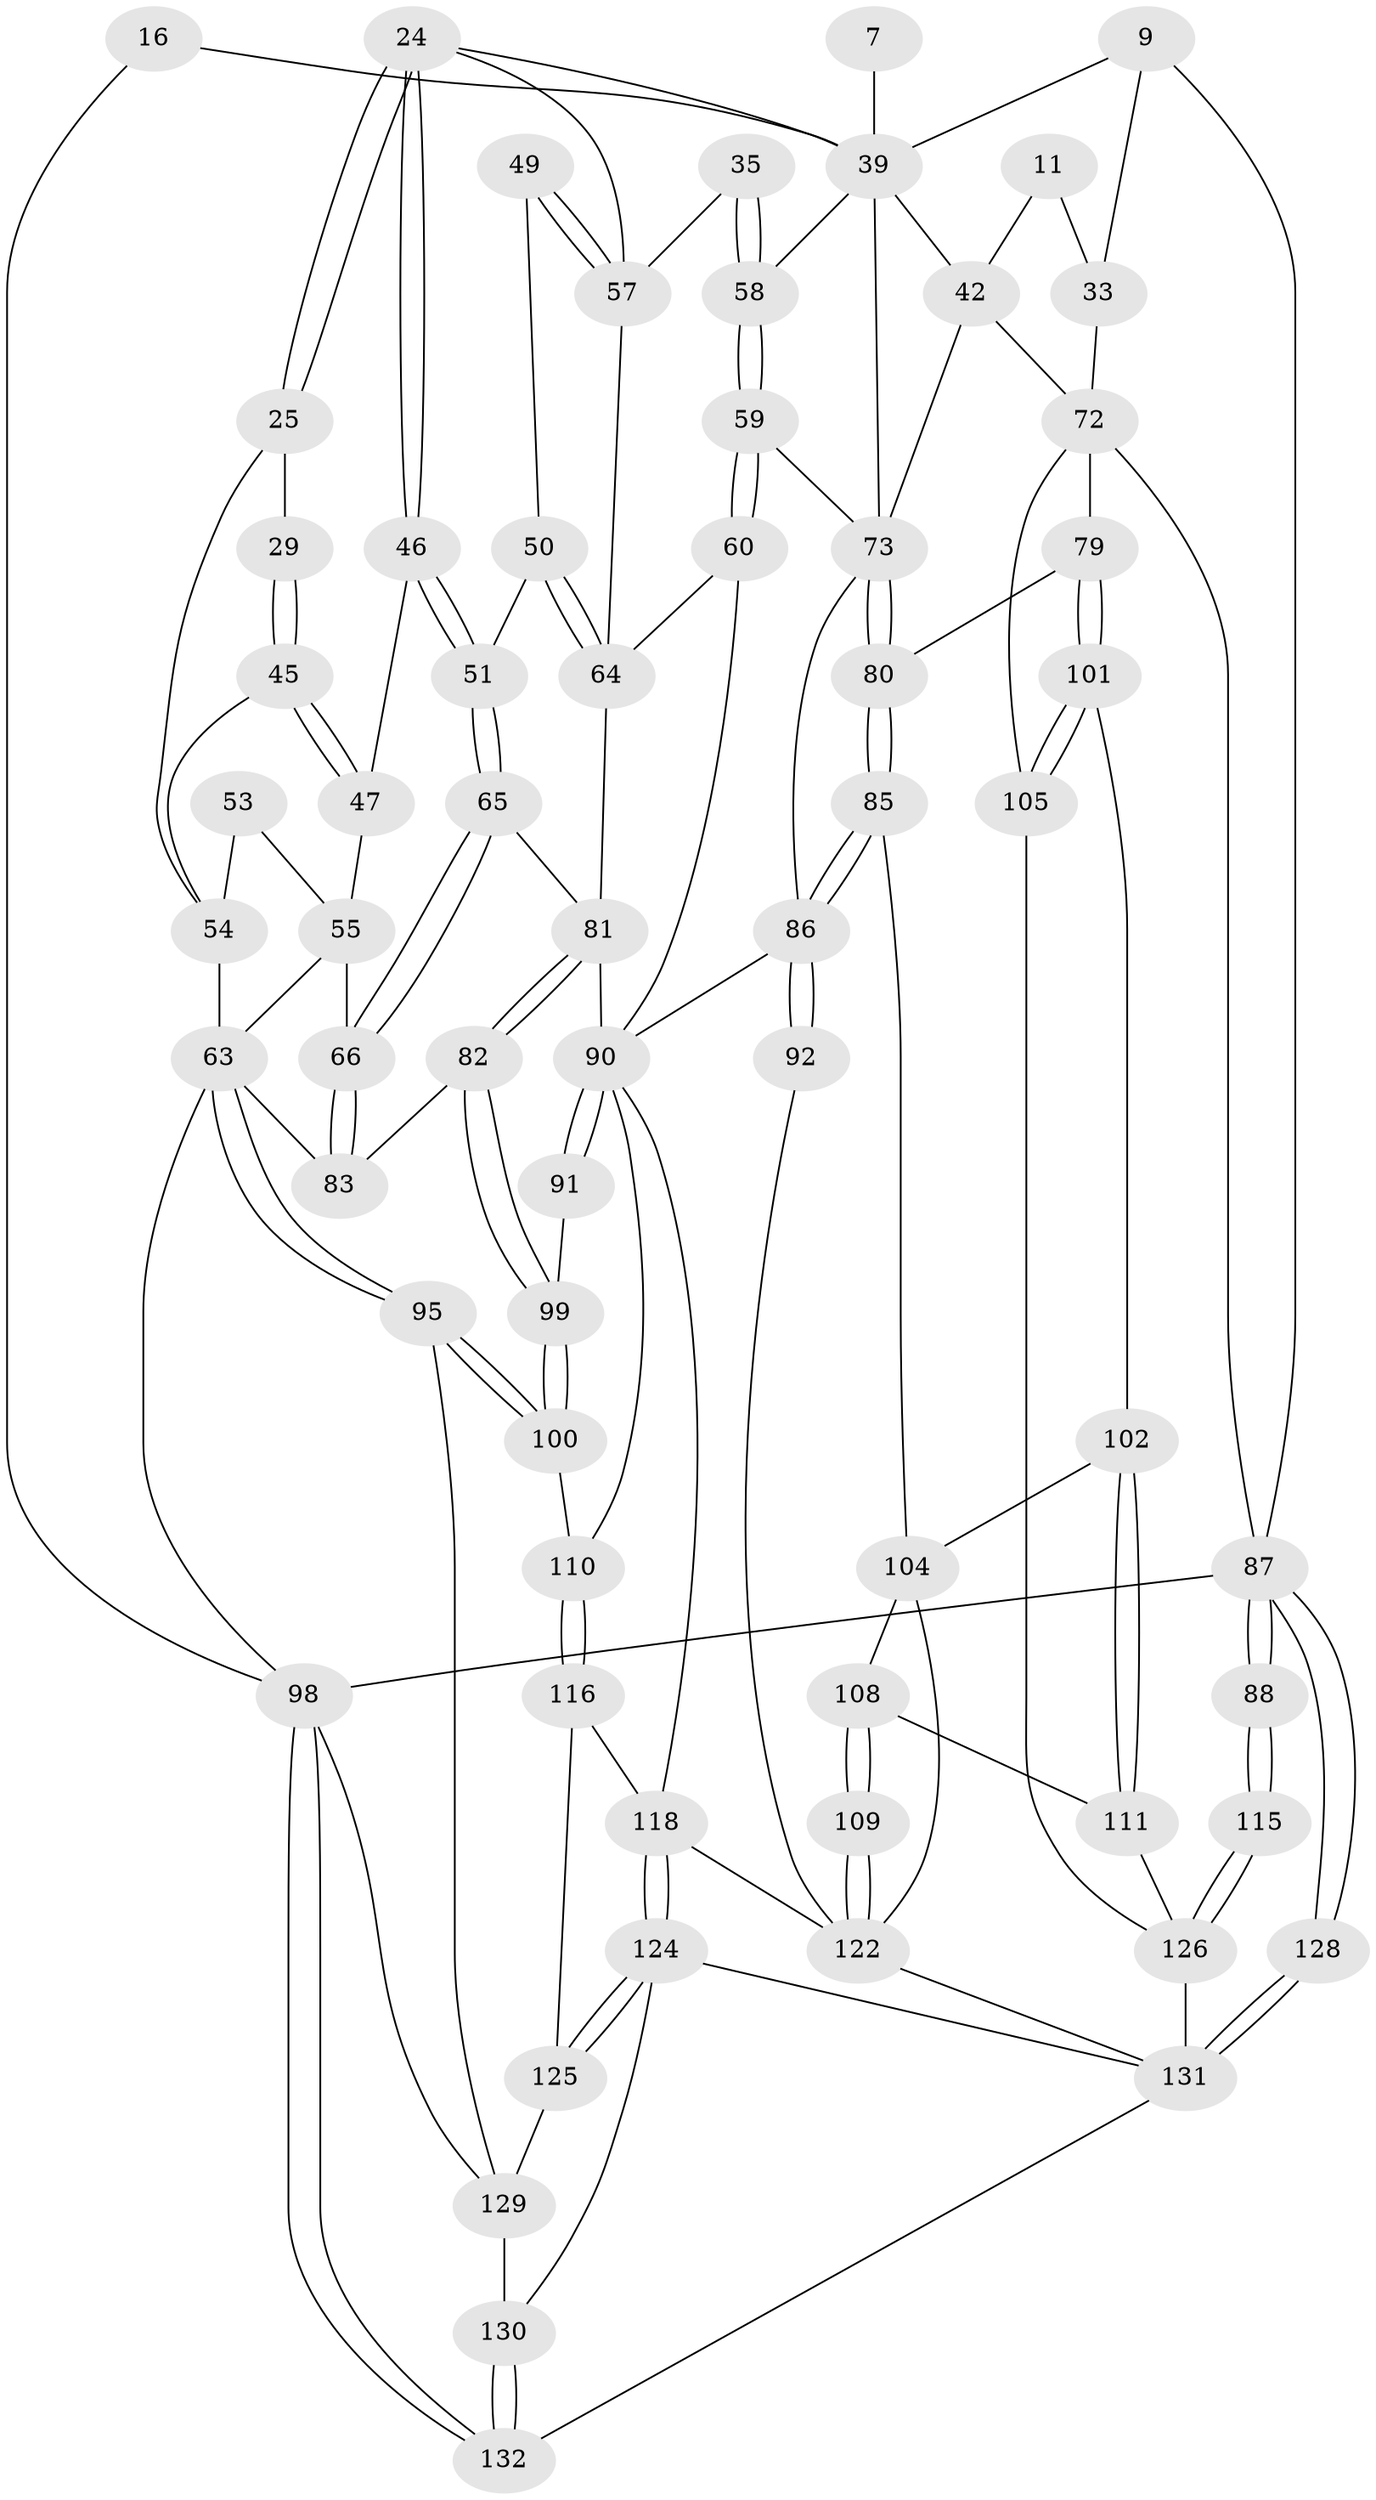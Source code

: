 // original degree distribution, {3: 0.022727272727272728, 4: 0.24242424242424243, 6: 0.24242424242424243, 5: 0.49242424242424243}
// Generated by graph-tools (version 1.1) at 2025/59/03/09/25 04:59:48]
// undirected, 66 vertices, 147 edges
graph export_dot {
graph [start="1"]
  node [color=gray90,style=filled];
  7 [pos="+0.723482023927708+0.02650603925902178",super="+6"];
  9 [pos="+0.8877602342524931+0"];
  11 [pos="+0.7947843856321044+0.10301131763253056"];
  16 [pos="+0.22025157527290692+0"];
  24 [pos="+0.2859129168653384+0.09461186356894428",super="+23+22"];
  25 [pos="+0.26156932182267945+0.07114084426789753",super="+21"];
  29 [pos="+0.2327847226362069+0.07806224213365837",super="+26"];
  33 [pos="+0.9167243657052413+0.0971048282379582",super="+10"];
  35 [pos="+0.4700255719503119+0.15360179926620537"];
  39 [pos="+0.6820069108367299+0.17519647013251852",super="+38"];
  42 [pos="+0.7818090648834477+0.2544373629470558",super="+41"];
  45 [pos="+0.14698097034716293+0.11945117986532014",super="+27"];
  46 [pos="+0.26346942100355103+0.2152083476609551"];
  47 [pos="+0.20376257429388298+0.22015465659058836"];
  49 [pos="+0.3611523032758007+0.22831943472217134"];
  50 [pos="+0.2990112206243704+0.2296398744540132"];
  51 [pos="+0.2667220188042652+0.2181097084514906"];
  53 [pos="+0.08012352776391027+0.11970415714738271"];
  54 [pos="+0.031141751045264517+0.09959437780549135",super="+28"];
  55 [pos="+0.07675039233027245+0.31433284552478996",super="+52"];
  57 [pos="+0.43684415325132697+0.24651111693363778",super="+36+48"];
  58 [pos="+0.5697714246072076+0.20721828837855485",super="+40+34"];
  59 [pos="+0.5702598378825207+0.22421229418357164"];
  60 [pos="+0.49483447001099534+0.33121472574297356"];
  63 [pos="+0+0.4683947284727526",super="+17+62+56"];
  64 [pos="+0.33516703349521154+0.3338566069553489",super="+61"];
  65 [pos="+0.2521813076100995+0.3444808395048853"];
  66 [pos="+0.20726811634835005+0.3690559716241481"];
  72 [pos="+0.8860838674425409+0.40585397958866026",super="+71+69"];
  73 [pos="+0.7691406333779094+0.2909064856826177",super="+43+44"];
  79 [pos="+0.8385588472212543+0.4024993701952498"];
  80 [pos="+0.834610025090547+0.4003337469860175"];
  81 [pos="+0.28596251920425586+0.44355907301031383",super="+68"];
  82 [pos="+0.23813983966929514+0.4563842694178742"];
  83 [pos="+0.22460407490020554+0.44424413430058834"];
  85 [pos="+0.6560023101378323+0.540711953185851"];
  86 [pos="+0.6436169707777115+0.5395914235650862",super="+74+75"];
  87 [pos="+1+1",super="+14+70"];
  88 [pos="+1+0.6653248189326316"];
  90 [pos="+0.39935535669565786+0.5783755075637084",super="+89+78+84"];
  91 [pos="+0.32984487843925475+0.4966492680090345"];
  92 [pos="+0.5720863813405468+0.5384849919278617"];
  95 [pos="+0+0.5786988420667907"];
  98 [pos="+0+1",super="+15"];
  99 [pos="+0.21687350666460964+0.5700327760013335"];
  100 [pos="+0.2075259567451668+0.5931452705737426"];
  101 [pos="+0.8442318341830519+0.6065651105540517"];
  102 [pos="+0.835165997823187+0.6102571691560581"];
  104 [pos="+0.6688930173534512+0.5539172248768571",super="+103"];
  105 [pos="+0.8495036760639861+0.6089022917254241"];
  108 [pos="+0.752689683111898+0.6897105921286946"];
  109 [pos="+0.7317823506564779+0.6986354996764869"];
  110 [pos="+0.2212928159389267+0.6045336795567043"];
  111 [pos="+0.7853358550134505+0.6831564353448112"];
  115 [pos="+1+0.699149749741357"];
  116 [pos="+0.2600999355764378+0.7144044183174693"];
  118 [pos="+0.44314109570569+0.6610594251710662",super="+94"];
  122 [pos="+0.6148988792767776+0.8564860922276297",super="+107+106"];
  124 [pos="+0.3413134616990342+0.8514508283304719",super="+123"];
  125 [pos="+0.27148396415153675+0.8105580724840176",super="+117"];
  126 [pos="+0.9637302718716251+0.775953102587346",super="+114+112"];
  128 [pos="+1+1"];
  129 [pos="+0.20804067145974303+0.8512594701233256",super="+97"];
  130 [pos="+0.28515238295584405+1"];
  131 [pos="+0.684846345089691+1",super="+127"];
  132 [pos="+0.2165244298239318+1"];
  7 -- 39 [weight=3];
  9 -- 33;
  9 -- 87;
  9 -- 39;
  11 -- 33 [weight=2];
  11 -- 42;
  16 -- 98;
  16 -- 39;
  24 -- 25;
  24 -- 25;
  24 -- 46;
  24 -- 46;
  24 -- 57 [weight=2];
  24 -- 39;
  25 -- 29 [weight=2];
  25 -- 54;
  29 -- 45 [weight=2];
  29 -- 45;
  33 -- 72;
  35 -- 58 [weight=2];
  35 -- 58;
  35 -- 57;
  39 -- 58 [weight=2];
  39 -- 42;
  39 -- 73;
  42 -- 72 [weight=2];
  42 -- 73;
  45 -- 47;
  45 -- 47;
  45 -- 54;
  46 -- 47;
  46 -- 51;
  46 -- 51;
  47 -- 55;
  49 -- 50;
  49 -- 57 [weight=2];
  49 -- 57;
  50 -- 51;
  50 -- 64;
  50 -- 64;
  51 -- 65;
  51 -- 65;
  53 -- 54 [weight=2];
  53 -- 55;
  54 -- 63 [weight=2];
  55 -- 66;
  55 -- 63;
  57 -- 64;
  58 -- 59;
  58 -- 59;
  59 -- 60;
  59 -- 60;
  59 -- 73;
  60 -- 90;
  60 -- 64;
  63 -- 95;
  63 -- 95;
  63 -- 98;
  63 -- 83;
  64 -- 81;
  65 -- 66;
  65 -- 66;
  65 -- 81;
  66 -- 83;
  66 -- 83;
  72 -- 79;
  72 -- 105;
  72 -- 87 [weight=2];
  73 -- 80;
  73 -- 80;
  73 -- 86;
  79 -- 80;
  79 -- 101;
  79 -- 101;
  80 -- 85;
  80 -- 85;
  81 -- 82;
  81 -- 82;
  81 -- 90 [weight=2];
  82 -- 83;
  82 -- 99;
  82 -- 99;
  85 -- 86;
  85 -- 86;
  85 -- 104;
  86 -- 92 [weight=2];
  86 -- 92;
  86 -- 90;
  87 -- 88 [weight=2];
  87 -- 88;
  87 -- 128;
  87 -- 128;
  87 -- 98 [weight=2];
  88 -- 115;
  88 -- 115;
  90 -- 91 [weight=2];
  90 -- 91;
  90 -- 110;
  90 -- 118;
  91 -- 99;
  92 -- 122;
  95 -- 100;
  95 -- 100;
  95 -- 129;
  98 -- 132;
  98 -- 132;
  98 -- 129;
  99 -- 100;
  99 -- 100;
  100 -- 110;
  101 -- 102;
  101 -- 105;
  101 -- 105;
  102 -- 111;
  102 -- 111;
  102 -- 104;
  104 -- 122;
  104 -- 108;
  105 -- 126;
  108 -- 109;
  108 -- 109;
  108 -- 111;
  109 -- 122 [weight=2];
  109 -- 122;
  110 -- 116;
  110 -- 116;
  111 -- 126;
  115 -- 126 [weight=2];
  115 -- 126;
  116 -- 118;
  116 -- 125;
  118 -- 124;
  118 -- 124;
  118 -- 122;
  122 -- 131;
  124 -- 125;
  124 -- 125;
  124 -- 130;
  124 -- 131;
  125 -- 129 [weight=2];
  126 -- 131 [weight=2];
  128 -- 131 [weight=2];
  128 -- 131;
  129 -- 130;
  130 -- 132;
  130 -- 132;
  131 -- 132;
}
